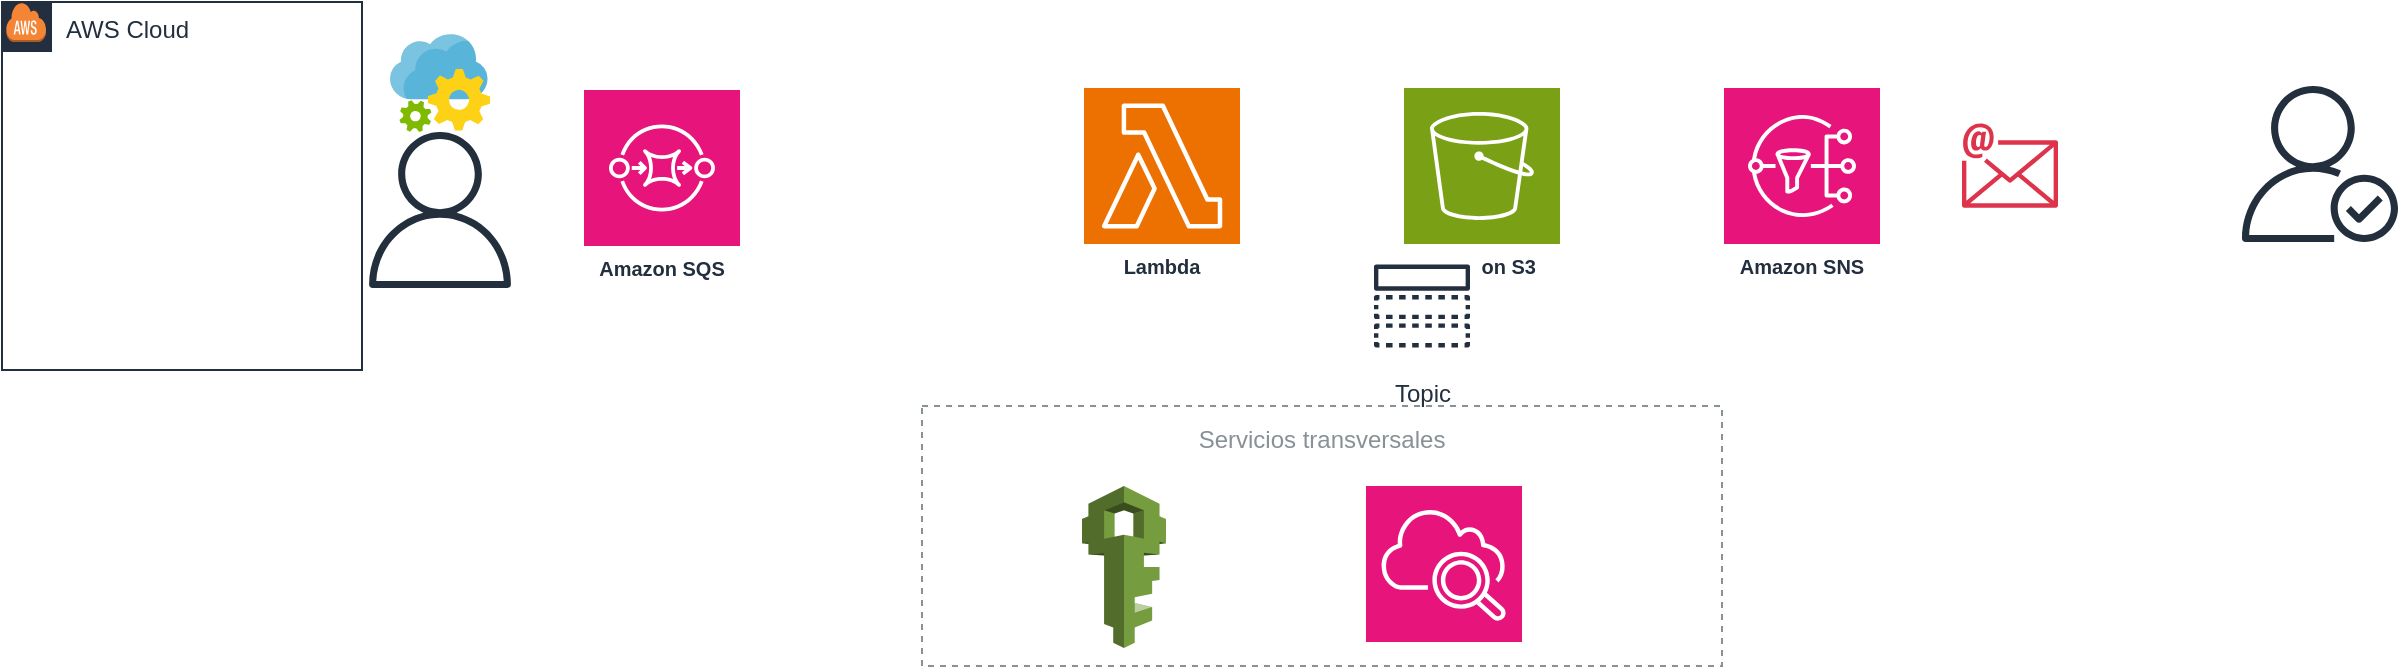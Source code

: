 <mxfile version="24.8.4">
  <diagram name="Página-1" id="q6vjIyBOqwrU2EMw6Zm3">
    <mxGraphModel dx="2751" dy="3329" grid="1" gridSize="10" guides="1" tooltips="1" connect="1" arrows="1" fold="1" page="1" pageScale="1" pageWidth="827" pageHeight="1169" math="0" shadow="0">
      <root>
        <mxCell id="0" />
        <mxCell id="1" parent="0" />
        <mxCell id="qJ5r8cEGt5Bqexi7enRZ-4" value="Amazon SQS" style="sketch=0;outlineConnect=0;fontColor=#232F3E;gradientColor=none;strokeColor=#ffffff;fillColor=#e7157b;dashed=0;verticalLabelPosition=middle;verticalAlign=bottom;align=center;html=1;whiteSpace=wrap;fontSize=10;fontStyle=1;spacing=3;shape=mxgraph.aws4.productIcon;prIcon=mxgraph.aws4.sqs;" parent="1" vertex="1">
          <mxGeometry x="30" y="-1959" width="80" height="100" as="geometry" />
        </mxCell>
        <mxCell id="qJ5r8cEGt5Bqexi7enRZ-14" value="Lambda" style="sketch=0;outlineConnect=0;fontColor=#232F3E;gradientColor=none;strokeColor=#ffffff;fillColor=#e7157b;dashed=0;verticalLabelPosition=middle;verticalAlign=bottom;align=center;html=1;whiteSpace=wrap;fontSize=10;fontStyle=1;spacing=3;shape=mxgraph.aws4.productIcon;prIcon=mxgraph.aws4.sqs;" parent="1" vertex="1">
          <mxGeometry x="280" y="-1960" width="80" height="100" as="geometry" />
        </mxCell>
        <mxCell id="qJ5r8cEGt5Bqexi7enRZ-15" value="" style="sketch=0;points=[[0,0,0],[0.25,0,0],[0.5,0,0],[0.75,0,0],[1,0,0],[0,1,0],[0.25,1,0],[0.5,1,0],[0.75,1,0],[1,1,0],[0,0.25,0],[0,0.5,0],[0,0.75,0],[1,0.25,0],[1,0.5,0],[1,0.75,0]];outlineConnect=0;fontColor=#232F3E;fillColor=#ED7100;strokeColor=#ffffff;dashed=0;verticalLabelPosition=bottom;verticalAlign=top;align=center;html=1;fontSize=12;fontStyle=0;aspect=fixed;shape=mxgraph.aws4.resourceIcon;resIcon=mxgraph.aws4.lambda;" parent="1" vertex="1">
          <mxGeometry x="281" y="-1959" width="78" height="78" as="geometry" />
        </mxCell>
        <mxCell id="qJ5r8cEGt5Bqexi7enRZ-18" value="Amazon SNS" style="sketch=0;outlineConnect=0;fontColor=#232F3E;gradientColor=none;strokeColor=#ffffff;fillColor=#e7157b;dashed=0;verticalLabelPosition=middle;verticalAlign=bottom;align=center;html=1;whiteSpace=wrap;fontSize=10;fontStyle=1;spacing=3;shape=mxgraph.aws4.productIcon;prIcon=mxgraph.aws4.sns;" parent="1" vertex="1">
          <mxGeometry x="600" y="-1960" width="80" height="100" as="geometry" />
        </mxCell>
        <mxCell id="qJ5r8cEGt5Bqexi7enRZ-19" value="Servicios transversales" style="outlineConnect=0;gradientColor=none;html=1;whiteSpace=wrap;fontSize=12;fontStyle=0;strokeColor=#879196;fillColor=none;verticalAlign=top;align=center;fontColor=#879196;dashed=1;spacingTop=3;" parent="1" vertex="1">
          <mxGeometry x="200" y="-1800" width="400" height="130" as="geometry" />
        </mxCell>
        <mxCell id="qJ5r8cEGt5Bqexi7enRZ-21" value="" style="outlineConnect=0;dashed=0;verticalLabelPosition=bottom;verticalAlign=top;align=center;html=1;shape=mxgraph.aws3.iam;fillColor=#759C3E;gradientColor=none;" parent="1" vertex="1">
          <mxGeometry x="280" y="-1760" width="42" height="81" as="geometry" />
        </mxCell>
        <mxCell id="qJ5r8cEGt5Bqexi7enRZ-22" value="" style="sketch=0;points=[[0,0,0],[0.25,0,0],[0.5,0,0],[0.75,0,0],[1,0,0],[0,1,0],[0.25,1,0],[0.5,1,0],[0.75,1,0],[1,1,0],[0,0.25,0],[0,0.5,0],[0,0.75,0],[1,0.25,0],[1,0.5,0],[1,0.75,0]];points=[[0,0,0],[0.25,0,0],[0.5,0,0],[0.75,0,0],[1,0,0],[0,1,0],[0.25,1,0],[0.5,1,0],[0.75,1,0],[1,1,0],[0,0.25,0],[0,0.5,0],[0,0.75,0],[1,0.25,0],[1,0.5,0],[1,0.75,0]];outlineConnect=0;fontColor=#232F3E;fillColor=#E7157B;strokeColor=#ffffff;dashed=0;verticalLabelPosition=bottom;verticalAlign=top;align=center;html=1;fontSize=12;fontStyle=0;aspect=fixed;shape=mxgraph.aws4.resourceIcon;resIcon=mxgraph.aws4.cloudwatch_2;" parent="1" vertex="1">
          <mxGeometry x="422" y="-1760" width="78" height="78" as="geometry" />
        </mxCell>
        <mxCell id="tb1RHoqSBSulVYjN283y-7" value="AWS Cloud" style="points=[[0,0],[0.25,0],[0.5,0],[0.75,0],[1,0],[1,0.25],[1,0.5],[1,0.75],[1,1],[0.75,1],[0.5,1],[0.25,1],[0,1],[0,0.75],[0,0.5],[0,0.25]];outlineConnect=0;gradientColor=none;html=1;whiteSpace=wrap;fontSize=12;fontStyle=0;container=1;pointerEvents=0;collapsible=0;recursiveResize=0;shape=mxgraph.aws4.group;grIcon=mxgraph.aws4.group_aws_cloud;strokeColor=#232F3E;fillColor=none;verticalAlign=top;align=left;spacingLeft=30;fontColor=#232F3E;dashed=0;" vertex="1" parent="1">
          <mxGeometry x="-260" y="-2002" width="180" height="184" as="geometry" />
        </mxCell>
        <mxCell id="tb1RHoqSBSulVYjN283y-2" value="" style="dashed=0;html=1;shape=mxgraph.aws3.cloud;fillColor=#F58536;gradientColor=none;dashed=0;" vertex="1" parent="tb1RHoqSBSulVYjN283y-7">
          <mxGeometry x="2" width="20" height="20" as="geometry" />
        </mxCell>
        <mxCell id="tb1RHoqSBSulVYjN283y-9" value="Amazon S3" style="sketch=0;outlineConnect=0;fontColor=#232F3E;gradientColor=none;strokeColor=#ffffff;fillColor=#7aa116;dashed=0;verticalLabelPosition=middle;verticalAlign=bottom;align=center;html=1;whiteSpace=wrap;fontSize=10;fontStyle=1;spacing=3;shape=mxgraph.aws4.productIcon;prIcon=mxgraph.aws4.s3;" vertex="1" parent="1">
          <mxGeometry x="440" y="-1960" width="80" height="100" as="geometry" />
        </mxCell>
        <mxCell id="tb1RHoqSBSulVYjN283y-11" value="" style="sketch=0;outlineConnect=0;fontColor=#232F3E;gradientColor=none;fillColor=#DD344C;strokeColor=none;dashed=0;verticalLabelPosition=bottom;verticalAlign=top;align=center;html=1;fontSize=12;fontStyle=0;aspect=fixed;shape=mxgraph.aws4.email;" vertex="1" parent="1">
          <mxGeometry x="720" y="-1941.46" width="48" height="42.46" as="geometry" />
        </mxCell>
        <mxCell id="tb1RHoqSBSulVYjN283y-12" value="" style="sketch=0;outlineConnect=0;fontColor=#232F3E;gradientColor=none;fillColor=#232F3D;strokeColor=none;dashed=0;verticalLabelPosition=bottom;verticalAlign=top;align=center;html=1;fontSize=12;fontStyle=0;aspect=fixed;pointerEvents=1;shape=mxgraph.aws4.authenticated_user;" vertex="1" parent="1">
          <mxGeometry x="860" y="-1960" width="78" height="78" as="geometry" />
        </mxCell>
        <mxCell id="tb1RHoqSBSulVYjN283y-15" value="" style="sketch=0;outlineConnect=0;fontColor=#232F3E;gradientColor=none;fillColor=#232F3D;strokeColor=none;dashed=0;verticalLabelPosition=bottom;verticalAlign=top;align=center;html=1;fontSize=12;fontStyle=0;aspect=fixed;pointerEvents=1;shape=mxgraph.aws4.user;" vertex="1" parent="1">
          <mxGeometry x="-80" y="-1937" width="78" height="78" as="geometry" />
        </mxCell>
        <mxCell id="tb1RHoqSBSulVYjN283y-16" value="" style="image;sketch=0;aspect=fixed;html=1;points=[];align=center;fontSize=12;image=img/lib/mscae/App_Configuration.svg;" vertex="1" parent="1">
          <mxGeometry x="-66" y="-1986" width="50" height="49" as="geometry" />
        </mxCell>
        <mxCell id="tb1RHoqSBSulVYjN283y-17" value="Topic" style="sketch=0;outlineConnect=0;fontColor=#232F3E;gradientColor=none;strokeColor=#232F3E;fillColor=#ffffff;dashed=0;verticalLabelPosition=bottom;verticalAlign=top;align=center;html=1;fontSize=12;fontStyle=0;aspect=fixed;shape=mxgraph.aws4.resourceIcon;resIcon=mxgraph.aws4.topic;" vertex="1" parent="1">
          <mxGeometry x="420" y="-1880" width="60" height="60" as="geometry" />
        </mxCell>
      </root>
    </mxGraphModel>
  </diagram>
</mxfile>
